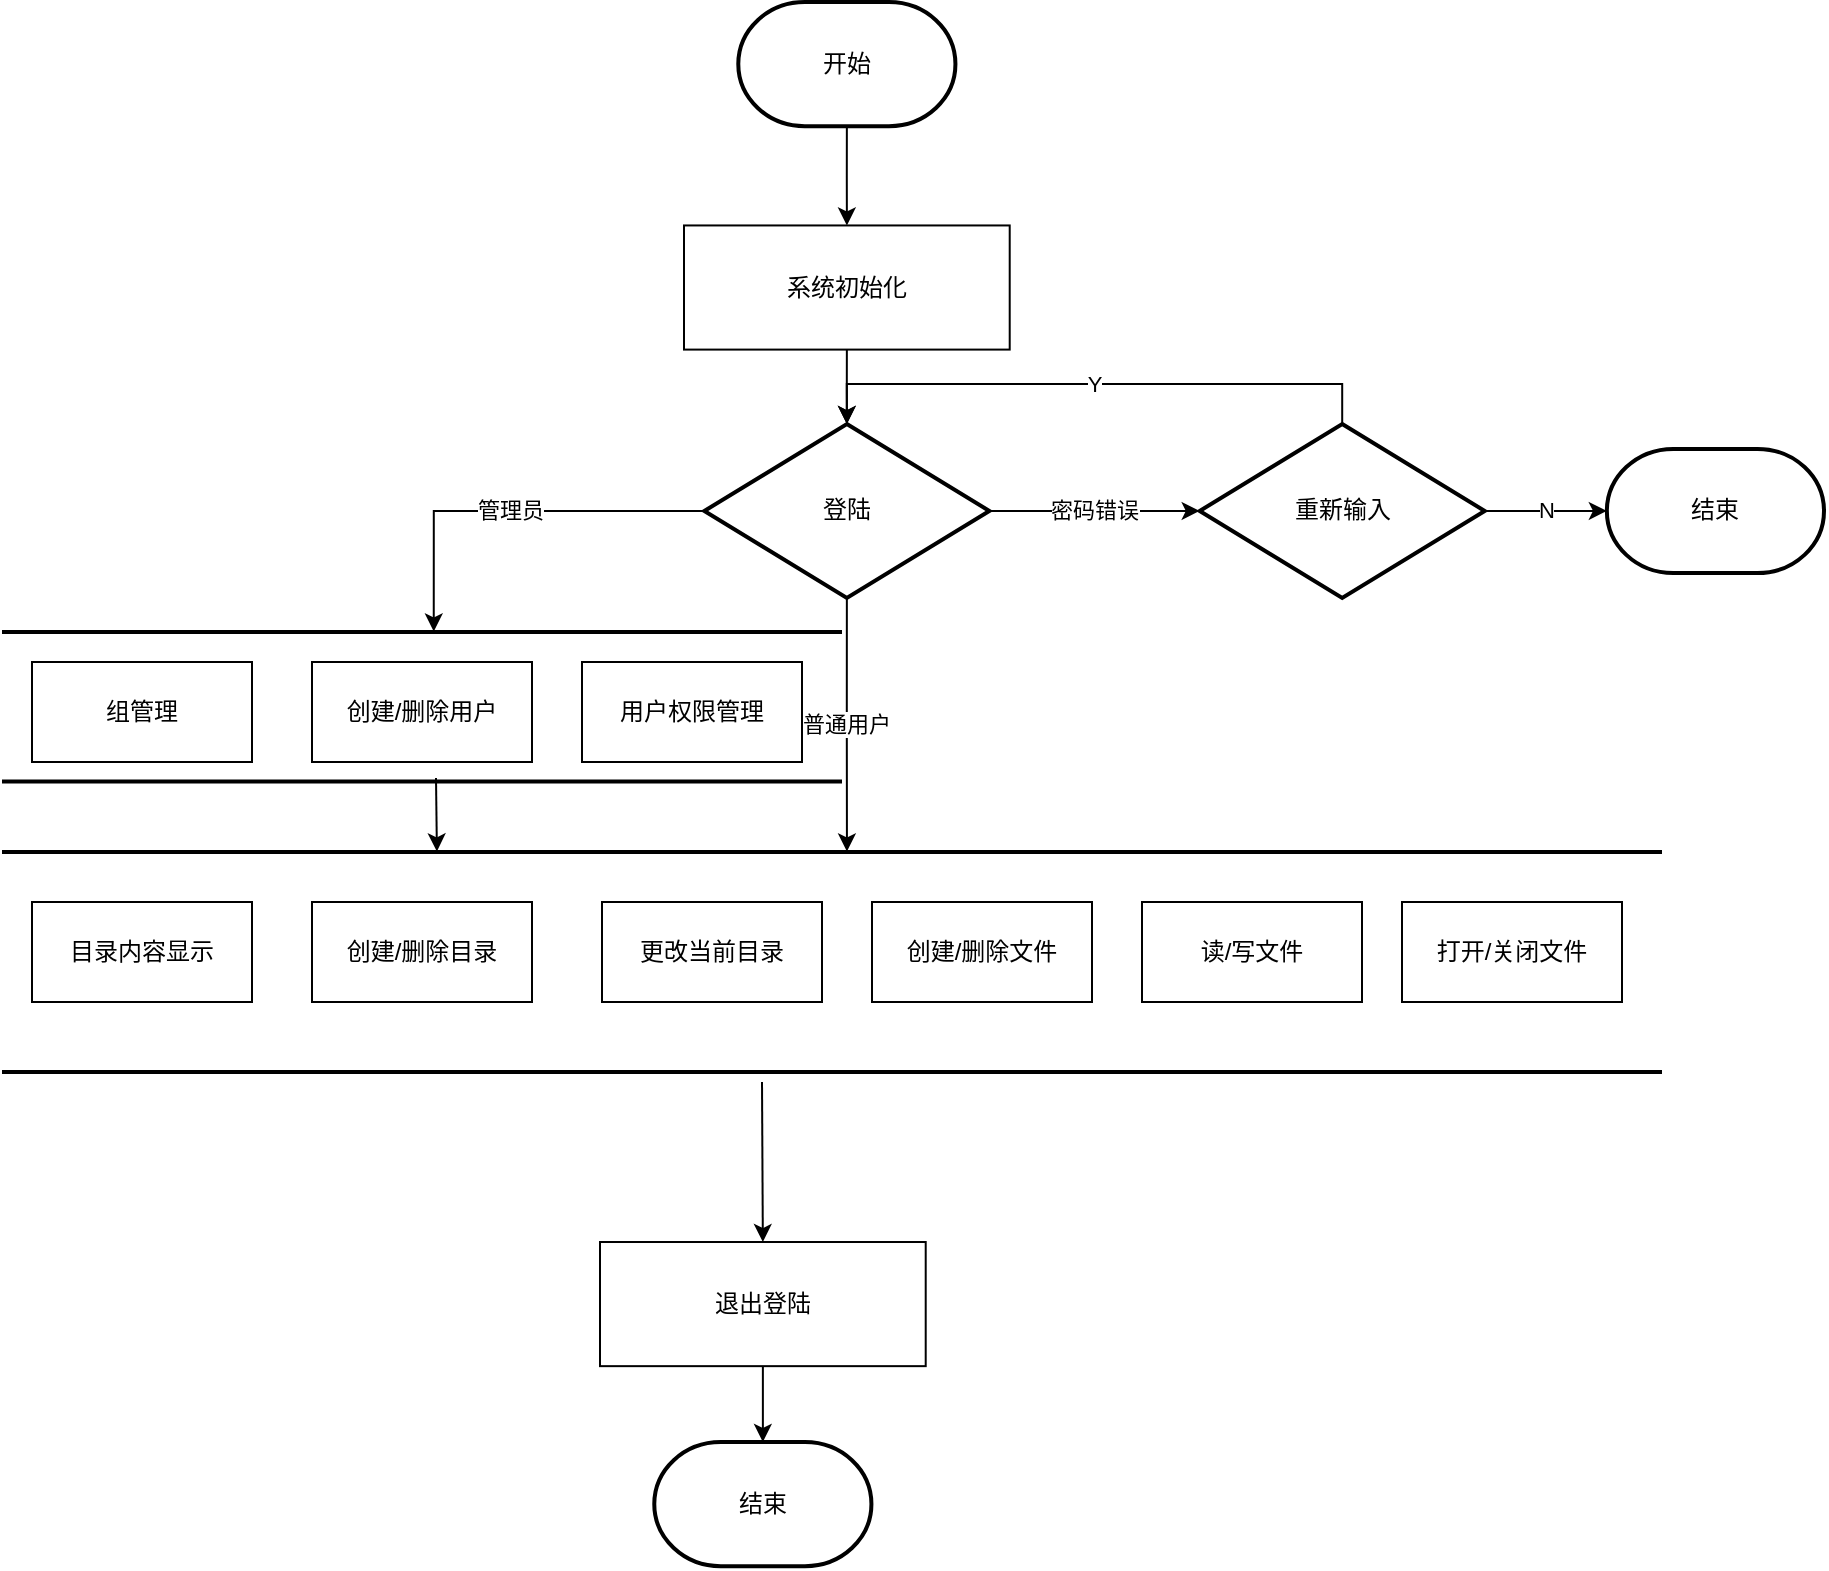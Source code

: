 <mxfile version="12.4.2" type="device" pages="1"><diagram id="AqpNL7QTpx-L2-oILNwW" name="第 1 页"><mxGraphModel dx="1663" dy="1665" grid="1" gridSize="10" guides="1" tooltips="1" connect="1" arrows="1" fold="1" page="1" pageScale="1" pageWidth="1920" pageHeight="1200" math="0" shadow="0"><root><mxCell id="0"/><mxCell id="1" parent="0"/><mxCell id="sKukmka4lIr2CWHBy66P-18" value="目录内容显示" style="rounded=0;whiteSpace=wrap;html=1;spacing=3;" vertex="1" parent="1"><mxGeometry x="475" y="660" width="110" height="50" as="geometry"/></mxCell><mxCell id="sKukmka4lIr2CWHBy66P-19" value="创建/删除目录" style="rounded=0;whiteSpace=wrap;html=1;spacing=3;" vertex="1" parent="1"><mxGeometry x="615" y="660" width="110" height="50" as="geometry"/></mxCell><mxCell id="sKukmka4lIr2CWHBy66P-20" value="更改当前目录" style="rounded=0;whiteSpace=wrap;html=1;spacing=3;" vertex="1" parent="1"><mxGeometry x="760" y="660" width="110" height="50" as="geometry"/></mxCell><mxCell id="sKukmka4lIr2CWHBy66P-21" value="创建/删除文件" style="rounded=0;whiteSpace=wrap;html=1;spacing=3;" vertex="1" parent="1"><mxGeometry x="895" y="660" width="110" height="50" as="geometry"/></mxCell><mxCell id="sKukmka4lIr2CWHBy66P-22" value="读/写文件" style="rounded=0;whiteSpace=wrap;html=1;spacing=3;" vertex="1" parent="1"><mxGeometry x="1030" y="660" width="110" height="50" as="geometry"/></mxCell><mxCell id="sKukmka4lIr2CWHBy66P-24" value="" style="line;strokeWidth=2;html=1;" vertex="1" parent="1"><mxGeometry x="460" y="630" width="830" height="10" as="geometry"/></mxCell><mxCell id="sKukmka4lIr2CWHBy66P-25" value="打开/关闭文件" style="rounded=0;whiteSpace=wrap;html=1;spacing=3;" vertex="1" parent="1"><mxGeometry x="1160" y="660" width="110" height="50" as="geometry"/></mxCell><mxCell id="sKukmka4lIr2CWHBy66P-26" value="" style="line;strokeWidth=2;html=1;" vertex="1" parent="1"><mxGeometry x="460" y="740" width="830" height="10" as="geometry"/></mxCell><mxCell id="sKukmka4lIr2CWHBy66P-27" value="" style="group" vertex="1" connectable="0" parent="1"><mxGeometry x="801" y="210" width="570" height="360" as="geometry"/></mxCell><mxCell id="sKukmka4lIr2CWHBy66P-2" value="开始" style="strokeWidth=2;html=1;shape=mxgraph.flowchart.terminator;whiteSpace=wrap;spacing=3;" vertex="1" parent="sKukmka4lIr2CWHBy66P-27"><mxGeometry x="27.143" width="108.571" height="62.069" as="geometry"/></mxCell><mxCell id="sKukmka4lIr2CWHBy66P-3" value="系统初始化" style="rounded=0;whiteSpace=wrap;html=1;spacing=3;" vertex="1" parent="sKukmka4lIr2CWHBy66P-27"><mxGeometry y="111.724" width="162.857" height="62.069" as="geometry"/></mxCell><mxCell id="sKukmka4lIr2CWHBy66P-6" style="edgeStyle=orthogonalEdgeStyle;rounded=0;orthogonalLoop=1;jettySize=auto;html=1;exitX=0.5;exitY=1;exitDx=0;exitDy=0;exitPerimeter=0;spacing=3;" edge="1" parent="sKukmka4lIr2CWHBy66P-27" source="sKukmka4lIr2CWHBy66P-2" target="sKukmka4lIr2CWHBy66P-3"><mxGeometry relative="1" as="geometry"/></mxCell><mxCell id="sKukmka4lIr2CWHBy66P-7" value="登陆" style="strokeWidth=2;html=1;shape=mxgraph.flowchart.decision;whiteSpace=wrap;spacing=3;" vertex="1" parent="sKukmka4lIr2CWHBy66P-27"><mxGeometry x="10.179" y="211.034" width="142.5" height="86.897" as="geometry"/></mxCell><mxCell id="sKukmka4lIr2CWHBy66P-8" style="edgeStyle=orthogonalEdgeStyle;rounded=0;orthogonalLoop=1;jettySize=auto;html=1;exitX=0.5;exitY=1;exitDx=0;exitDy=0;spacing=3;" edge="1" parent="sKukmka4lIr2CWHBy66P-27" source="sKukmka4lIr2CWHBy66P-3" target="sKukmka4lIr2CWHBy66P-7"><mxGeometry relative="1" as="geometry"/></mxCell><mxCell id="sKukmka4lIr2CWHBy66P-11" value="Y" style="edgeStyle=orthogonalEdgeStyle;rounded=0;orthogonalLoop=1;jettySize=auto;html=1;exitX=0.5;exitY=0;exitDx=0;exitDy=0;exitPerimeter=0;entryX=0.5;entryY=0;entryDx=0;entryDy=0;entryPerimeter=0;" edge="1" parent="sKukmka4lIr2CWHBy66P-27" source="sKukmka4lIr2CWHBy66P-9" target="sKukmka4lIr2CWHBy66P-7"><mxGeometry relative="1" as="geometry"/></mxCell><mxCell id="sKukmka4lIr2CWHBy66P-9" value="重新输入" style="strokeWidth=2;html=1;shape=mxgraph.flowchart.decision;whiteSpace=wrap;spacing=3;" vertex="1" parent="sKukmka4lIr2CWHBy66P-27"><mxGeometry x="257.857" y="211.034" width="142.5" height="86.897" as="geometry"/></mxCell><mxCell id="sKukmka4lIr2CWHBy66P-10" value="密码错误" style="edgeStyle=orthogonalEdgeStyle;rounded=0;orthogonalLoop=1;jettySize=auto;html=1;exitX=1;exitY=0.5;exitDx=0;exitDy=0;exitPerimeter=0;entryX=0;entryY=0.5;entryDx=0;entryDy=0;entryPerimeter=0;spacing=3;" edge="1" parent="sKukmka4lIr2CWHBy66P-27" source="sKukmka4lIr2CWHBy66P-7" target="sKukmka4lIr2CWHBy66P-9"><mxGeometry relative="1" as="geometry"/></mxCell><mxCell id="sKukmka4lIr2CWHBy66P-12" value="结束" style="strokeWidth=2;html=1;shape=mxgraph.flowchart.terminator;whiteSpace=wrap;spacing=3;" vertex="1" parent="sKukmka4lIr2CWHBy66P-27"><mxGeometry x="461.429" y="223.448" width="108.571" height="62.069" as="geometry"/></mxCell><mxCell id="sKukmka4lIr2CWHBy66P-13" value="N" style="edgeStyle=orthogonalEdgeStyle;rounded=0;orthogonalLoop=1;jettySize=auto;html=1;exitX=1;exitY=0.5;exitDx=0;exitDy=0;exitPerimeter=0;" edge="1" parent="sKukmka4lIr2CWHBy66P-27" source="sKukmka4lIr2CWHBy66P-9" target="sKukmka4lIr2CWHBy66P-12"><mxGeometry relative="1" as="geometry"/></mxCell><mxCell id="sKukmka4lIr2CWHBy66P-32" value="管理员" style="edgeStyle=orthogonalEdgeStyle;rounded=0;orthogonalLoop=1;jettySize=auto;html=1;exitX=0;exitY=0.5;exitDx=0;exitDy=0;exitPerimeter=0;entryX=0.514;entryY=0.471;entryDx=0;entryDy=0;entryPerimeter=0;" edge="1" parent="1" source="sKukmka4lIr2CWHBy66P-7" target="sKukmka4lIr2CWHBy66P-47"><mxGeometry relative="1" as="geometry"><mxPoint x="660" y="430" as="targetPoint"/></mxGeometry></mxCell><mxCell id="sKukmka4lIr2CWHBy66P-33" value="创建/删除用户" style="rounded=0;whiteSpace=wrap;html=1;spacing=3;" vertex="1" parent="1"><mxGeometry x="615" y="540" width="110" height="50" as="geometry"/></mxCell><mxCell id="sKukmka4lIr2CWHBy66P-34" value="用户权限管理" style="rounded=0;whiteSpace=wrap;html=1;spacing=3;" vertex="1" parent="1"><mxGeometry x="750" y="540" width="110" height="50" as="geometry"/></mxCell><mxCell id="sKukmka4lIr2CWHBy66P-35" value="组管理" style="rounded=0;whiteSpace=wrap;html=1;spacing=3;" vertex="1" parent="1"><mxGeometry x="475" y="540" width="110" height="50" as="geometry"/></mxCell><mxCell id="sKukmka4lIr2CWHBy66P-40" style="edgeStyle=orthogonalEdgeStyle;rounded=0;orthogonalLoop=1;jettySize=auto;html=1;exitX=0.5;exitY=1;exitDx=0;exitDy=0;entryX=0.5;entryY=0;entryDx=0;entryDy=0;entryPerimeter=0;" edge="1" parent="1" source="sKukmka4lIr2CWHBy66P-36" target="sKukmka4lIr2CWHBy66P-39"><mxGeometry relative="1" as="geometry"/></mxCell><mxCell id="sKukmka4lIr2CWHBy66P-36" value="退出登陆" style="rounded=0;whiteSpace=wrap;html=1;spacing=3;" vertex="1" parent="1"><mxGeometry x="759" y="830.004" width="162.857" height="62.069" as="geometry"/></mxCell><mxCell id="sKukmka4lIr2CWHBy66P-37" value="" style="endArrow=classic;html=1;entryX=0.5;entryY=0;entryDx=0;entryDy=0;" edge="1" parent="1" target="sKukmka4lIr2CWHBy66P-36"><mxGeometry width="50" height="50" relative="1" as="geometry"><mxPoint x="840" y="750" as="sourcePoint"/><mxPoint x="630" y="790" as="targetPoint"/></mxGeometry></mxCell><mxCell id="sKukmka4lIr2CWHBy66P-39" value="结束" style="strokeWidth=2;html=1;shape=mxgraph.flowchart.terminator;whiteSpace=wrap;spacing=3;" vertex="1" parent="1"><mxGeometry x="786.139" y="929.998" width="108.571" height="62.069" as="geometry"/></mxCell><mxCell id="sKukmka4lIr2CWHBy66P-14" value="普通用户" style="edgeStyle=orthogonalEdgeStyle;rounded=0;orthogonalLoop=1;jettySize=auto;html=1;exitX=0.5;exitY=1;exitDx=0;exitDy=0;exitPerimeter=0;entryX=0.509;entryY=0.471;entryDx=0;entryDy=0;entryPerimeter=0;" edge="1" parent="1" source="sKukmka4lIr2CWHBy66P-7" target="sKukmka4lIr2CWHBy66P-24"><mxGeometry relative="1" as="geometry"><mxPoint x="881.429" y="570" as="targetPoint"/></mxGeometry></mxCell><mxCell id="sKukmka4lIr2CWHBy66P-47" value="" style="line;strokeWidth=2;html=1;" vertex="1" parent="1"><mxGeometry x="460" y="520" width="420" height="10" as="geometry"/></mxCell><mxCell id="sKukmka4lIr2CWHBy66P-49" value="" style="line;strokeWidth=2;html=1;" vertex="1" parent="1"><mxGeometry x="460" y="594.71" width="420" height="10" as="geometry"/></mxCell><mxCell id="sKukmka4lIr2CWHBy66P-50" value="" style="endArrow=classic;html=1;entryX=0.262;entryY=0.471;entryDx=0;entryDy=0;entryPerimeter=0;" edge="1" parent="1" target="sKukmka4lIr2CWHBy66P-24"><mxGeometry width="50" height="50" relative="1" as="geometry"><mxPoint x="677" y="598" as="sourcePoint"/><mxPoint x="673" y="630" as="targetPoint"/></mxGeometry></mxCell></root></mxGraphModel></diagram></mxfile>